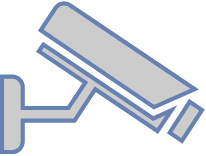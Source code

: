 <mxfile version="16.5.1" type="device"><diagram id="_NWWqQ2GqLfL5Y51jy9n" name="Seite-1"><mxGraphModel dx="1038" dy="641" grid="1" gridSize="10" guides="1" tooltips="1" connect="1" arrows="1" fold="1" page="1" pageScale="1" pageWidth="827" pageHeight="583" math="0" shadow="0"><root><mxCell id="0"/><mxCell id="1" parent="0"/><mxCell id="Bl2gtDQnrOavPkYmzC6V-1" value="" style="fontColor=#0066CC;verticalAlign=top;verticalLabelPosition=bottom;labelPosition=center;align=center;html=1;outlineConnect=0;fillColor=#CCCCCC;strokeColor=#6881B3;gradientColor=none;gradientDirection=north;strokeWidth=2;shape=mxgraph.networks.security_camera;perimeterSpacing=10;" parent="1" vertex="1"><mxGeometry x="364" y="254" width="100" height="75" as="geometry"/></mxCell></root></mxGraphModel></diagram></mxfile>